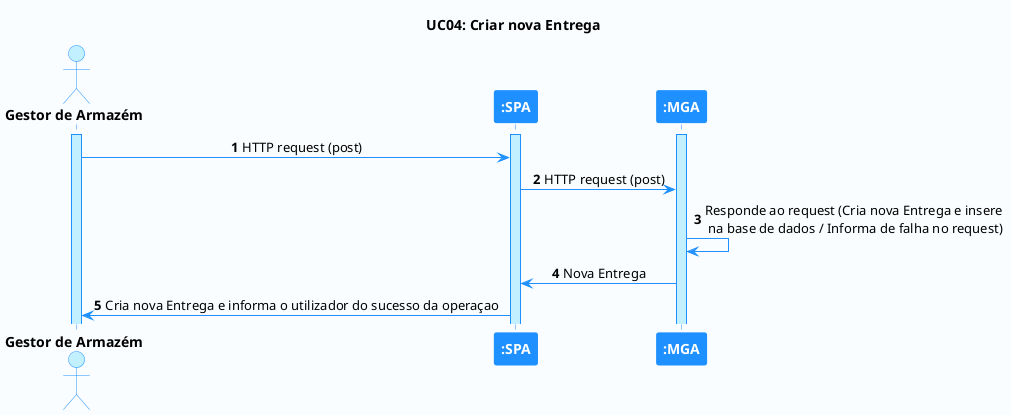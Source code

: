 @startuml hello

'-Style----------------------------------------------------------------------------------------------------------------

autonumber

skinparam DefaultTextAlignment center

skinparam BackgroundColor #fafdff

skinparam sequence {
    LifeLineBorderColor DodgerBlue
    LifeLineBackgroundColor APPLICATION

    ActorBackgroundColor APPLICATION
    ActorBorderColor DodgerBlue

    BackgroundColor #FFFFFF
    ArrowColor DodgerBlue
    BorderColor DodgerBlue

    ParticipantBackgroundColor DodgerBlue
    ParticipantFontColor #FFFFFF
    ParticipantBorderColor DodgerBlue

    GroupBorderColor #082642
    GroupBackgroundColor APPLICATION
}

skinparam note {
    LifeLineBorderColor DodgerBlue
    LifeLineBackgroundColor APPLICATION

    ActorBackgroundColor APPLICATION
    ActorBorderColor DodgerBlue

    BackgroundColor #FFFFFF
    ArrowColor DodgerBlue
    BorderColor DodgerBlue

    ParticipantBackgroundColor DodgerBlue
    ParticipantFontColor #FFFFFF
    ParticipantBorderColor DodgerBlue

    GroupBorderColor #082642
    GroupBackgroundColor APPLICATION
}

'-Title----------------------------------------------------------------------------------------------------------------

title UC04: Criar nova Entrega

'-Actors/Participants--------------------------------------------------------------------------------------------------

actor "<b>Gestor de Armazém" as A
participant "<b>:SPA" as SPA
participant "<b>:MGA" as M

'-Associations---------------------------------------------------------------------------------------------------------

activate A
activate SPA
activate M

A -> SPA: HTTP request (post)
SPA -> M: HTTP request (post)
M -> M: Responde ao request (Cria nova Entrega e insere \nna base de dados / Informa de falha no request)
M -> SPA: Nova Entrega
SPA -> A: Cria nova Entrega e informa o utilizador do sucesso da operaçao
'----------------------------------------------------------------------------------------------------------------------

@enduml